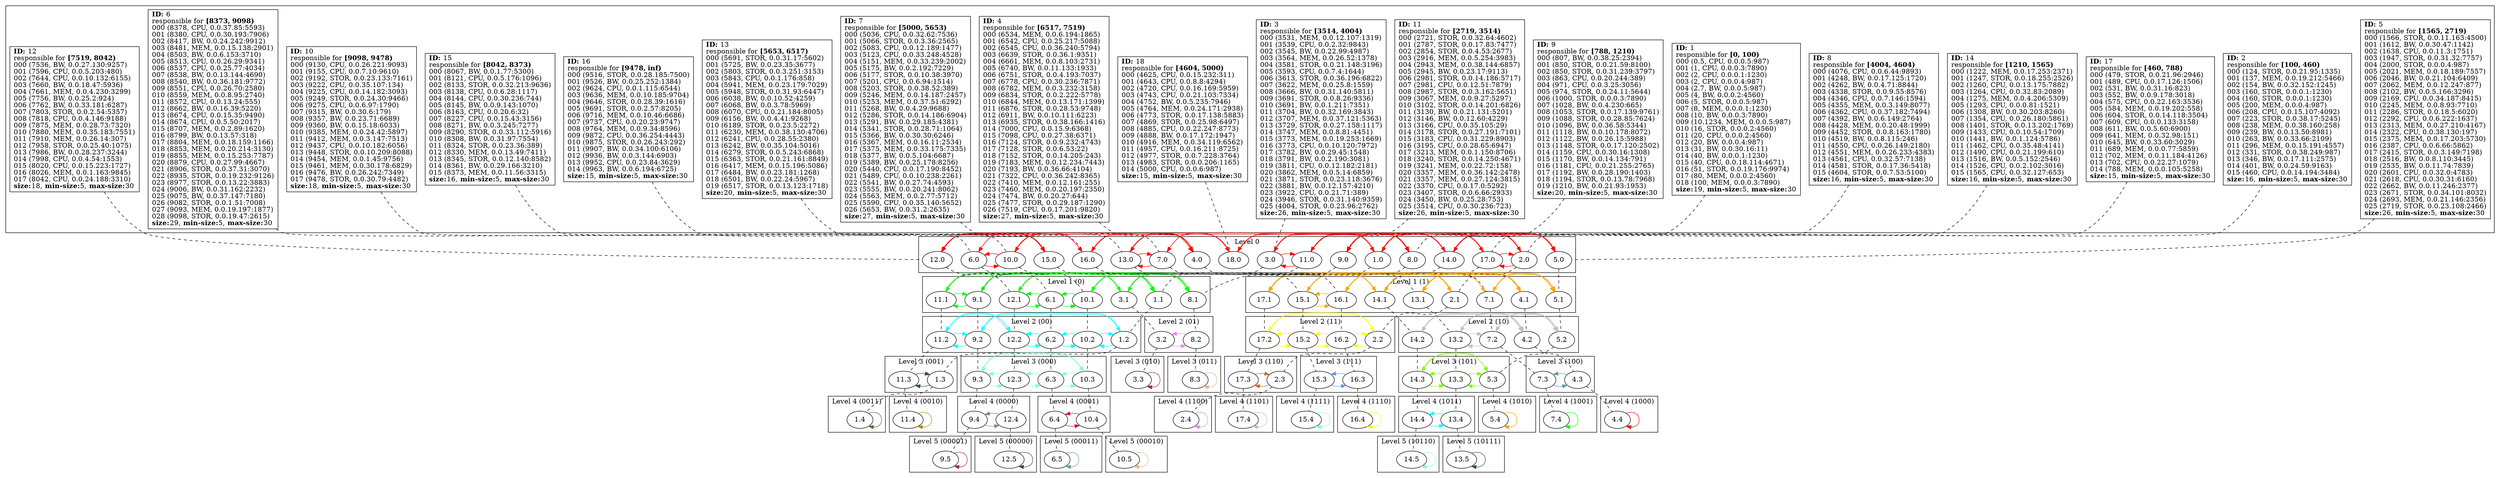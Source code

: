 strict
digraph SkipGraph {

	# vertical
	edge [dir=none style=dashed]
	subgraph {
		"1" -> "1.0" -> "1.1" -> "1.2" -> "1.3" -> "1.4"
		}
	subgraph {
		"2" -> "2.0" -> "2.1" -> "2.2" -> "2.3" -> "2.4"
		}
	subgraph {
		"17" -> "17.0" -> "17.1" -> "17.2" -> "17.3" -> "17.4"
		}
	subgraph {
		"9" -> "9.0" -> "9.1" -> "9.2" -> "9.3" -> "9.4" -> "9.5"
		}
	subgraph {
		"14" -> "14.0" -> "14.1" -> "14.2" -> "14.3" -> "14.4" -> "14.5"
		}
	subgraph {
		"5" -> "5.0" -> "5.1" -> "5.2" -> "5.3" -> "5.4"
		}
	subgraph {
		"11" -> "11.0" -> "11.1" -> "11.2" -> "11.3" -> "11.4"
		}
	subgraph {
		"3" -> "3.0" -> "3.1" -> "3.2" -> "3.3"
		}
	subgraph {
		"8" -> "8.0" -> "8.1" -> "8.2" -> "8.3"
		}
	subgraph {
		"18" -> "18.0"
		}
	subgraph {
		"7" -> "7.0" -> "7.1" -> "7.2" -> "7.3" -> "7.4"
		}
	subgraph {
		"13" -> "13.0" -> "13.1" -> "13.2" -> "13.3" -> "13.4" -> "13.5"
		}
	subgraph {
		"4" -> "4.0" -> "4.1" -> "4.2" -> "4.3" -> "4.4"
		}
	subgraph {
		"12" -> "12.0" -> "12.1" -> "12.2" -> "12.3" -> "12.4" -> "12.5"
		}
	subgraph {
		"15" -> "15.0" -> "15.1" -> "15.2" -> "15.3" -> "15.4"
		}
	subgraph {
		"6" -> "6.0" -> "6.1" -> "6.2" -> "6.3" -> "6.4" -> "6.5"
		}
	subgraph {
		"10" -> "10.0" -> "10.1" -> "10.2" -> "10.3" -> "10.4" -> "10.5"
		}
	subgraph {
		"16" -> "16.0" -> "16.1" -> "16.2" -> "16.3" -> "16.4"
		}

	# horizontal
	edge [dir=forward, style=solid]
	subgraph cluster_content {
		rank = same
		"1" [shape=box, label=
			<
				<B>ID:</B> 1<BR ALIGN="LEFT"/>
				responsible for <B>[0, 100)</B><BR ALIGN="LEFT"/>
				000 (0.5, CPU, 0.0.0.5:987)<BR ALIGN="LEFT"/>
				001 (1, CPU, 0.0.0.3:7890)<BR ALIGN="LEFT"/>
				002 (2, CPU, 0.0.0.1:1230)<BR ALIGN="LEFT"/>
				003 (2, CPU, 0.0.0.4:987)<BR ALIGN="LEFT"/>
				004 (2.7, BW, 0.0.0.5:987)<BR ALIGN="LEFT"/>
				005 (4, BW, 0.0.0.2:4560)<BR ALIGN="LEFT"/>
				006 (5, STOR, 0.0.0.5:987)<BR ALIGN="LEFT"/>
				007 (8, MEM, 0.0.0.1:1230)<BR ALIGN="LEFT"/>
				008 (10, BW, 0.0.0.3:7890)<BR ALIGN="LEFT"/>
				009 (10.1234, MEM, 0.0.0.5:987)<BR ALIGN="LEFT"/>
				010 (16, STOR, 0.0.0.2:4560)<BR ALIGN="LEFT"/>
				011 (20, CPU, 0.0.0.2:4560)<BR ALIGN="LEFT"/>
				012 (20, BW, 0.0.0.4:987)<BR ALIGN="LEFT"/>
				013 (31, BW, 0.0.30.16:11)<BR ALIGN="LEFT"/>
				014 (40, BW, 0.0.0.1:1230)<BR ALIGN="LEFT"/>
				015 (40, CPU, 0.0.18.114:4671)<BR ALIGN="LEFT"/>
				016 (51, STOR, 0.0.19.176:9974)<BR ALIGN="LEFT"/>
				017 (80, MEM, 0.0.0.2:4560)<BR ALIGN="LEFT"/>
				018 (100, MEM, 0.0.0.3:7890)<BR ALIGN="LEFT"/>
			<B>size:</B>19, <B>min-size:</B>5, <B>max-size:</B>30<BR ALIGN="LEFT"/>			>]
		"2" [shape=box, label=
			<
				<B>ID:</B> 2<BR ALIGN="LEFT"/>
				responsible for <B>[100, 460)</B><BR ALIGN="LEFT"/>
				000 (124, STOR, 0.0.21.95:1335)<BR ALIGN="LEFT"/>
				001 (137, MEM, 0.0.19.212:5466)<BR ALIGN="LEFT"/>
				002 (154, BW, 0.0.32.152:1245)<BR ALIGN="LEFT"/>
				003 (160, STOR, 0.0.0.1:1230)<BR ALIGN="LEFT"/>
				004 (160, STOR, 0.0.0.1:1230)<BR ALIGN="LEFT"/>
				005 (200, MEM, 0.0.0.4:987)<BR ALIGN="LEFT"/>
				006 (208, CPU, 0.0.15.107:4092)<BR ALIGN="LEFT"/>
				007 (223, STOR, 0.0.38.17:5245)<BR ALIGN="LEFT"/>
				008 (238, MEM, 0.0.38.160:258)<BR ALIGN="LEFT"/>
				009 (239, BW, 0.0.13.50:8981)<BR ALIGN="LEFT"/>
				010 (263, BW, 0.0.33.66:2109)<BR ALIGN="LEFT"/>
				011 (296, MEM, 0.0.15.191:4557)<BR ALIGN="LEFT"/>
				012 (331, STOR, 0.0.38.249:987)<BR ALIGN="LEFT"/>
				013 (346, BW, 0.0.17.111:2575)<BR ALIGN="LEFT"/>
				014 (401, BW, 0.0.24.59:9163)<BR ALIGN="LEFT"/>
				015 (460, CPU, 0.0.14.194:3484)<BR ALIGN="LEFT"/>
			<B>size:</B>16, <B>min-size:</B>5, <B>max-size:</B>30<BR ALIGN="LEFT"/>			>]
		"17" [shape=box, label=
			<
				<B>ID:</B> 17<BR ALIGN="LEFT"/>
				responsible for <B>[460, 788)</B><BR ALIGN="LEFT"/>
				000 (479, STOR, 0.0.21.96:2946)<BR ALIGN="LEFT"/>
				001 (489, CPU, 0.0.17.126:1506)<BR ALIGN="LEFT"/>
				002 (531, BW, 0.0.31.16:823)<BR ALIGN="LEFT"/>
				003 (552, BW, 0.0.9.178:3018)<BR ALIGN="LEFT"/>
				004 (575, CPU, 0.0.22.163:3536)<BR ALIGN="LEFT"/>
				005 (584, MEM, 0.0.19.202:558)<BR ALIGN="LEFT"/>
				006 (604, STOR, 0.0.14.118:3504)<BR ALIGN="LEFT"/>
				007 (609, CPU, 0.0.0.133:3158)<BR ALIGN="LEFT"/>
				008 (611, BW, 0.0.5.60:6900)<BR ALIGN="LEFT"/>
				009 (641, MEM, 0.0.32.98:151)<BR ALIGN="LEFT"/>
				010 (645, BW, 0.0.33.60:3029)<BR ALIGN="LEFT"/>
				011 (689, MEM, 0.0.0.77:5859)<BR ALIGN="LEFT"/>
				012 (702, MEM, 0.0.11.184:4126)<BR ALIGN="LEFT"/>
				013 (702, CPU, 0.0.22.27:1079)<BR ALIGN="LEFT"/>
				014 (788, MEM, 0.0.0.105:5258)<BR ALIGN="LEFT"/>
			<B>size:</B>15, <B>min-size:</B>5, <B>max-size:</B>30<BR ALIGN="LEFT"/>			>]
		"9" [shape=box, label=
			<
				<B>ID:</B> 9<BR ALIGN="LEFT"/>
				responsible for <B>[788, 1210)</B><BR ALIGN="LEFT"/>
				000 (807, BW, 0.0.38.25:2394)<BR ALIGN="LEFT"/>
				001 (850, STOR, 0.0.21.59:8100)<BR ALIGN="LEFT"/>
				002 (850, STOR, 0.0.31.239:3797)<BR ALIGN="LEFT"/>
				003 (863, CPU, 0.0.20.244:389)<BR ALIGN="LEFT"/>
				004 (971, CPU, 0.0.3.25:3056)<BR ALIGN="LEFT"/>
				005 (974, STOR, 0.0.24.11:5644)<BR ALIGN="LEFT"/>
				006 (1000, STOR, 0.0.0.3:7890)<BR ALIGN="LEFT"/>
				007 (1028, BW, 0.0.4.230:665)<BR ALIGN="LEFT"/>
				008 (1053, STOR, 0.0.17.139:9761)<BR ALIGN="LEFT"/>
				009 (1088, STOR, 0.0.28.85:7624)<BR ALIGN="LEFT"/>
				010 (1096, BW, 0.0.36.58:5344)<BR ALIGN="LEFT"/>
				011 (1118, BW, 0.0.10.178:8072)<BR ALIGN="LEFT"/>
				012 (1122, BW, 0.0.26.15:5988)<BR ALIGN="LEFT"/>
				013 (1148, STOR, 0.0.17.120:2502)<BR ALIGN="LEFT"/>
				014 (1159, CPU, 0.0.30.16:1308)<BR ALIGN="LEFT"/>
				015 (1170, BW, 0.0.14.134:791)<BR ALIGN="LEFT"/>
				016 (1181, CPU, 0.0.21.255:2765)<BR ALIGN="LEFT"/>
				017 (1192, BW, 0.0.28.190:1403)<BR ALIGN="LEFT"/>
				018 (1194, STOR, 0.0.13.78:7968)<BR ALIGN="LEFT"/>
				019 (1210, BW, 0.0.21.93:1953)<BR ALIGN="LEFT"/>
			<B>size:</B>20, <B>min-size:</B>5, <B>max-size:</B>30<BR ALIGN="LEFT"/>			>]
		"14" [shape=box, label=
			<
				<B>ID:</B> 14<BR ALIGN="LEFT"/>
				responsible for <B>[1210, 1565)</B><BR ALIGN="LEFT"/>
				000 (1222, MEM, 0.0.17.253:2371)<BR ALIGN="LEFT"/>
				001 (1247, STOR, 0.0.18.255:2526)<BR ALIGN="LEFT"/>
				002 (1260, CPU, 0.0.13.175:7882)<BR ALIGN="LEFT"/>
				003 (1264, CPU, 0.0.32.83:2089)<BR ALIGN="LEFT"/>
				004 (1275, MEM, 0.0.4.206:5309)<BR ALIGN="LEFT"/>
				005 (1293, CPU, 0.0.0.81:1521)<BR ALIGN="LEFT"/>
				006 (1308, BW, 0.0.30.203:8260)<BR ALIGN="LEFT"/>
				007 (1354, CPU, 0.0.26.180:5861)<BR ALIGN="LEFT"/>
				008 (1401, STOR, 0.0.13.202:1769)<BR ALIGN="LEFT"/>
				009 (1433, CPU, 0.0.10.54:1709)<BR ALIGN="LEFT"/>
				010 (1441, BW, 0.0.1.124:5786)<BR ALIGN="LEFT"/>
				011 (1462, CPU, 0.0.35.48:4141)<BR ALIGN="LEFT"/>
				012 (1490, CPU, 0.0.21.199:610)<BR ALIGN="LEFT"/>
				013 (1516, BW, 0.0.5.152:2546)<BR ALIGN="LEFT"/>
				014 (1526, CPU, 0.0.2.102:3016)<BR ALIGN="LEFT"/>
				015 (1565, CPU, 0.0.32.127:653)<BR ALIGN="LEFT"/>
			<B>size:</B>16, <B>min-size:</B>5, <B>max-size:</B>30<BR ALIGN="LEFT"/>			>]
		"5" [shape=box, label=
			<
				<B>ID:</B> 5<BR ALIGN="LEFT"/>
				responsible for <B>[1565, 2719)</B><BR ALIGN="LEFT"/>
				000 (1566, STOR, 0.0.11.163:4500)<BR ALIGN="LEFT"/>
				001 (1612, BW, 0.0.30.47:1142)<BR ALIGN="LEFT"/>
				002 (1638, CPU, 0.0.11.3:1751)<BR ALIGN="LEFT"/>
				003 (1947, STOR, 0.0.31.32:7757)<BR ALIGN="LEFT"/>
				004 (2000, STOR, 0.0.0.4:987)<BR ALIGN="LEFT"/>
				005 (2021, MEM, 0.0.18.189:7557)<BR ALIGN="LEFT"/>
				006 (2046, BW, 0.0.21.104:6409)<BR ALIGN="LEFT"/>
				007 (2062, MEM, 0.0.12.247:877)<BR ALIGN="LEFT"/>
				008 (2102, BW, 0.0.5.166:3296)<BR ALIGN="LEFT"/>
				009 (2169, CPU, 0.0.34.187:8415)<BR ALIGN="LEFT"/>
				010 (2245, MEM, 0.0.8.93:7710)<BR ALIGN="LEFT"/>
				011 (2286, STOR, 0.0.18.5:6020)<BR ALIGN="LEFT"/>
				012 (2292, CPU, 0.0.6.222:1637)<BR ALIGN="LEFT"/>
				013 (2313, MEM, 0.0.27.210:4167)<BR ALIGN="LEFT"/>
				014 (2322, CPU, 0.0.38.130:197)<BR ALIGN="LEFT"/>
				015 (2375, MEM, 0.0.17.203:5730)<BR ALIGN="LEFT"/>
				016 (2387, CPU, 0.0.6.66:5862)<BR ALIGN="LEFT"/>
				017 (2415, STOR, 0.0.3.149:7198)<BR ALIGN="LEFT"/>
				018 (2516, BW, 0.0.8.110:3445)<BR ALIGN="LEFT"/>
				019 (2535, BW, 0.0.11.74:7839)<BR ALIGN="LEFT"/>
				020 (2601, CPU, 0.0.32.0:4783)<BR ALIGN="LEFT"/>
				021 (2618, CPU, 0.0.30.31:6160)<BR ALIGN="LEFT"/>
				022 (2662, BW, 0.0.11.246:2377)<BR ALIGN="LEFT"/>
				023 (2671, STOR, 0.0.34.101:8032)<BR ALIGN="LEFT"/>
				024 (2693, MEM, 0.0.21.146:2356)<BR ALIGN="LEFT"/>
				025 (2719, STOR, 0.0.23.108:2466)<BR ALIGN="LEFT"/>
			<B>size:</B>26, <B>min-size:</B>5, <B>max-size:</B>30<BR ALIGN="LEFT"/>			>]
		"11" [shape=box, label=
			<
				<B>ID:</B> 11<BR ALIGN="LEFT"/>
				responsible for <B>[2719, 3514)</B><BR ALIGN="LEFT"/>
				000 (2721, STOR, 0.0.32.64:4602)<BR ALIGN="LEFT"/>
				001 (2787, STOR, 0.0.17.83:7477)<BR ALIGN="LEFT"/>
				002 (2854, STOR, 0.0.4.53:2677)<BR ALIGN="LEFT"/>
				003 (2916, MEM, 0.0.5.254:3983)<BR ALIGN="LEFT"/>
				004 (2943, MEM, 0.0.38.144:6857)<BR ALIGN="LEFT"/>
				005 (2945, BW, 0.0.23.17:9113)<BR ALIGN="LEFT"/>
				006 (2981, STOR, 0.0.14.186:5717)<BR ALIGN="LEFT"/>
				007 (2981, CPU, 0.0.12.51:7879)<BR ALIGN="LEFT"/>
				008 (2987, STOR, 0.0.3.162:5651)<BR ALIGN="LEFT"/>
				009 (3067, MEM, 0.0.9.27:5297)<BR ALIGN="LEFT"/>
				010 (3102, STOR, 0.0.14.201:6826)<BR ALIGN="LEFT"/>
				011 (3130, BW, 0.0.21.131:5201)<BR ALIGN="LEFT"/>
				012 (3146, BW, 0.0.12.60:4229)<BR ALIGN="LEFT"/>
				013 (3166, CPU, 0.0.35.105:29)<BR ALIGN="LEFT"/>
				014 (3178, STOR, 0.0.27.191:7101)<BR ALIGN="LEFT"/>
				015 (3183, CPU, 0.0.31.229:8903)<BR ALIGN="LEFT"/>
				016 (3195, CPU, 0.0.28.65:6947)<BR ALIGN="LEFT"/>
				017 (3213, MEM, 0.0.1.150:8706)<BR ALIGN="LEFT"/>
				018 (3240, STOR, 0.0.14.250:4671)<BR ALIGN="LEFT"/>
				019 (3241, MEM, 0.0.22.72:158)<BR ALIGN="LEFT"/>
				020 (3357, MEM, 0.0.36.142:2478)<BR ALIGN="LEFT"/>
				021 (3357, MEM, 0.0.27.124:3815)<BR ALIGN="LEFT"/>
				022 (3370, CPU, 0.0.17.0:5292)<BR ALIGN="LEFT"/>
				023 (3407, STOR, 0.0.6.66:2933)<BR ALIGN="LEFT"/>
				024 (3450, BW, 0.0.25.28:753)<BR ALIGN="LEFT"/>
				025 (3514, CPU, 0.0.30.236:723)<BR ALIGN="LEFT"/>
			<B>size:</B>26, <B>min-size:</B>5, <B>max-size:</B>30<BR ALIGN="LEFT"/>			>]
		"3" [shape=box, label=
			<
				<B>ID:</B> 3<BR ALIGN="LEFT"/>
				responsible for <B>[3514, 4004)</B><BR ALIGN="LEFT"/>
				000 (3531, MEM, 0.0.12.107:1319)<BR ALIGN="LEFT"/>
				001 (3539, CPU, 0.0.2.32:9843)<BR ALIGN="LEFT"/>
				002 (3545, BW, 0.0.22.99:4987)<BR ALIGN="LEFT"/>
				003 (3564, MEM, 0.0.26.52:1378)<BR ALIGN="LEFT"/>
				004 (3581, STOR, 0.0.21.148:3196)<BR ALIGN="LEFT"/>
				005 (3593, CPU, 0.0.7.4:1644)<BR ALIGN="LEFT"/>
				006 (3613, STOR, 0.0.36.196:6822)<BR ALIGN="LEFT"/>
				007 (3622, MEM, 0.0.25.8:1559)<BR ALIGN="LEFT"/>
				008 (3666, BW, 0.0.31.140:5811)<BR ALIGN="LEFT"/>
				009 (3691, STOR, 0.0.8.26:9336)<BR ALIGN="LEFT"/>
				010 (3691, BW, 0.0.1.211:7351)<BR ALIGN="LEFT"/>
				011 (3704, BW, 0.0.32.169:3843)<BR ALIGN="LEFT"/>
				012 (3707, MEM, 0.0.37.121:5363)<BR ALIGN="LEFT"/>
				013 (3729, STOR, 0.0.27.158:1117)<BR ALIGN="LEFT"/>
				014 (3747, MEM, 0.0.8.81:4451)<BR ALIGN="LEFT"/>
				015 (3773, MEM, 0.0.19.253:1669)<BR ALIGN="LEFT"/>
				016 (3773, CPU, 0.0.10.120:7972)<BR ALIGN="LEFT"/>
				017 (3782, BW, 0.0.29.45:1548)<BR ALIGN="LEFT"/>
				018 (3791, BW, 0.0.2.190:3081)<BR ALIGN="LEFT"/>
				019 (3811, CPU, 0.0.12.182:2181)<BR ALIGN="LEFT"/>
				020 (3862, MEM, 0.0.5.14:6859)<BR ALIGN="LEFT"/>
				021 (3871, STOR, 0.0.23.118:3676)<BR ALIGN="LEFT"/>
				022 (3881, BW, 0.0.12.157:4210)<BR ALIGN="LEFT"/>
				023 (3922, CPU, 0.0.21.71:389)<BR ALIGN="LEFT"/>
				024 (3946, STOR, 0.0.31.140:9359)<BR ALIGN="LEFT"/>
				025 (4004, STOR, 0.0.23.96:2762)<BR ALIGN="LEFT"/>
			<B>size:</B>26, <B>min-size:</B>5, <B>max-size:</B>30<BR ALIGN="LEFT"/>			>]
		"8" [shape=box, label=
			<
				<B>ID:</B> 8<BR ALIGN="LEFT"/>
				responsible for <B>[4004, 4604)</B><BR ALIGN="LEFT"/>
				000 (4076, CPU, 0.0.6.44:9893)<BR ALIGN="LEFT"/>
				001 (4248, BW, 0.0.17.125:1720)<BR ALIGN="LEFT"/>
				002 (4262, BW, 0.0.4.71:8844)<BR ALIGN="LEFT"/>
				003 (4338, STOR, 0.0.9.55:8576)<BR ALIGN="LEFT"/>
				004 (4346, CPU, 0.0.7.146:1594)<BR ALIGN="LEFT"/>
				005 (4355, MEM, 0.0.3.149:8077)<BR ALIGN="LEFT"/>
				006 (4362, CPU, 0.0.37.182:7494)<BR ALIGN="LEFT"/>
				007 (4392, BW, 0.0.6.149:2764)<BR ALIGN="LEFT"/>
				008 (4428, MEM, 0.0.20.48:1999)<BR ALIGN="LEFT"/>
				009 (4452, STOR, 0.0.8.163:1780)<BR ALIGN="LEFT"/>
				010 (4519, BW, 0.0.8.115:246)<BR ALIGN="LEFT"/>
				011 (4550, CPU, 0.0.26.149:2180)<BR ALIGN="LEFT"/>
				012 (4551, MEM, 0.0.26.233:4383)<BR ALIGN="LEFT"/>
				013 (4561, CPU, 0.0.32.57:7138)<BR ALIGN="LEFT"/>
				014 (4581, STOR, 0.0.17.36:5418)<BR ALIGN="LEFT"/>
				015 (4604, STOR, 0.0.7.53:5100)<BR ALIGN="LEFT"/>
			<B>size:</B>16, <B>min-size:</B>5, <B>max-size:</B>30<BR ALIGN="LEFT"/>			>]
		"18" [shape=box, label=
			<
				<B>ID:</B> 18<BR ALIGN="LEFT"/>
				responsible for <B>[4604, 5000)</B><BR ALIGN="LEFT"/>
				000 (4625, CPU, 0.0.15.232:311)<BR ALIGN="LEFT"/>
				001 (4643, CPU, 0.0.8.8:4294)<BR ALIGN="LEFT"/>
				002 (4720, CPU, 0.0.16.169:5959)<BR ALIGN="LEFT"/>
				003 (4743, CPU, 0.0.21.103:7334)<BR ALIGN="LEFT"/>
				004 (4752, BW, 0.0.5.235:7946)<BR ALIGN="LEFT"/>
				005 (4764, MEM, 0.0.24.171:2938)<BR ALIGN="LEFT"/>
				006 (4773, STOR, 0.0.17.138:5883)<BR ALIGN="LEFT"/>
				007 (4869, STOR, 0.0.25.98:6497)<BR ALIGN="LEFT"/>
				008 (4885, CPU, 0.0.22.247:8773)<BR ALIGN="LEFT"/>
				009 (4888, BW, 0.0.17.172:1947)<BR ALIGN="LEFT"/>
				010 (4916, MEM, 0.0.34.119:6562)<BR ALIGN="LEFT"/>
				011 (4957, CPU, 0.0.16.211:8725)<BR ALIGN="LEFT"/>
				012 (4977, STOR, 0.0.7.228:3764)<BR ALIGN="LEFT"/>
				013 (4983, STOR, 0.0.0.206:1165)<BR ALIGN="LEFT"/>
				014 (5000, CPU, 0.0.0.6:987)<BR ALIGN="LEFT"/>
			<B>size:</B>15, <B>min-size:</B>5, <B>max-size:</B>30<BR ALIGN="LEFT"/>			>]
		"7" [shape=box, label=
			<
				<B>ID:</B> 7<BR ALIGN="LEFT"/>
				responsible for <B>[5000, 5653)</B><BR ALIGN="LEFT"/>
				000 (5036, CPU, 0.0.32.62:7536)<BR ALIGN="LEFT"/>
				001 (5066, STOR, 0.0.3.36:2565)<BR ALIGN="LEFT"/>
				002 (5083, CPU, 0.0.12.189:1477)<BR ALIGN="LEFT"/>
				003 (5123, CPU, 0.0.33.248:4528)<BR ALIGN="LEFT"/>
				004 (5151, MEM, 0.0.33.239:2002)<BR ALIGN="LEFT"/>
				005 (5175, BW, 0.0.2.192:7229)<BR ALIGN="LEFT"/>
				006 (5177, STOR, 0.0.10.38:3970)<BR ALIGN="LEFT"/>
				007 (5201, CPU, 0.0.6.94:1514)<BR ALIGN="LEFT"/>
				008 (5203, STOR, 0.0.38.52:389)<BR ALIGN="LEFT"/>
				009 (5246, MEM, 0.0.14.187:2457)<BR ALIGN="LEFT"/>
				010 (5253, MEM, 0.0.37.51:6292)<BR ALIGN="LEFT"/>
				011 (5268, BW, 0.0.4.29:9688)<BR ALIGN="LEFT"/>
				012 (5286, STOR, 0.0.14.186:6904)<BR ALIGN="LEFT"/>
				013 (5291, BW, 0.0.29.185:4381)<BR ALIGN="LEFT"/>
				014 (5341, STOR, 0.0.28.71:1064)<BR ALIGN="LEFT"/>
				015 (5366, BW, 0.0.30.30:6246)<BR ALIGN="LEFT"/>
				016 (5367, MEM, 0.0.16.11:2534)<BR ALIGN="LEFT"/>
				017 (5375, MEM, 0.0.33.175:7335)<BR ALIGN="LEFT"/>
				018 (5377, BW, 0.0.5.104:6687)<BR ALIGN="LEFT"/>
				019 (5389, BW, 0.0.25.178:8256)<BR ALIGN="LEFT"/>
				020 (5440, CPU, 0.0.17.190:8452)<BR ALIGN="LEFT"/>
				021 (5489, CPU, 0.0.10.238:2261)<BR ALIGN="LEFT"/>
				022 (5541, BW, 0.0.27.74:4593)<BR ALIGN="LEFT"/>
				023 (5555, BW, 0.0.20.241:8062)<BR ALIGN="LEFT"/>
				024 (5563, MEM, 0.0.2.77:5712)<BR ALIGN="LEFT"/>
				025 (5590, CPU, 0.0.35.140:5652)<BR ALIGN="LEFT"/>
				026 (5653, BW, 0.0.31.2:2635)<BR ALIGN="LEFT"/>
			<B>size:</B>27, <B>min-size:</B>5, <B>max-size:</B>30<BR ALIGN="LEFT"/>			>]
		"13" [shape=box, label=
			<
				<B>ID:</B> 13<BR ALIGN="LEFT"/>
				responsible for <B>[5653, 6517)</B><BR ALIGN="LEFT"/>
				000 (5691, STOR, 0.0.31.17:5602)<BR ALIGN="LEFT"/>
				001 (5725, BW, 0.0.23.35:3677)<BR ALIGN="LEFT"/>
				002 (5803, STOR, 0.0.3.251:3153)<BR ALIGN="LEFT"/>
				003 (5843, CPU, 0.0.1.176:858)<BR ALIGN="LEFT"/>
				004 (5941, MEM, 0.0.23.179:7029)<BR ALIGN="LEFT"/>
				005 (5948, STOR, 0.0.31.93:6447)<BR ALIGN="LEFT"/>
				006 (6038, BW, 0.0.10.52:4259)<BR ALIGN="LEFT"/>
				007 (6068, BW, 0.0.3.78:5969)<BR ALIGN="LEFT"/>
				008 (6070, CPU, 0.0.21.184:8005)<BR ALIGN="LEFT"/>
				009 (6156, BW, 0.0.4.41:9268)<BR ALIGN="LEFT"/>
				010 (6189, STOR, 0.0.23.5:2272)<BR ALIGN="LEFT"/>
				011 (6230, MEM, 0.0.38.130:4706)<BR ALIGN="LEFT"/>
				012 (6241, CPU, 0.0.28.55:2380)<BR ALIGN="LEFT"/>
				013 (6242, BW, 0.0.35.104:5016)<BR ALIGN="LEFT"/>
				014 (6279, STOR, 0.0.5.243:6868)<BR ALIGN="LEFT"/>
				015 (6363, STOR, 0.0.21.161:8849)<BR ALIGN="LEFT"/>
				016 (6417, MEM, 0.0.15.196:5086)<BR ALIGN="LEFT"/>
				017 (6484, BW, 0.0.23.181:1268)<BR ALIGN="LEFT"/>
				018 (6501, BW, 0.0.22.24:5967)<BR ALIGN="LEFT"/>
				019 (6517, STOR, 0.0.13.123:1718)<BR ALIGN="LEFT"/>
			<B>size:</B>20, <B>min-size:</B>5, <B>max-size:</B>30<BR ALIGN="LEFT"/>			>]
		"4" [shape=box, label=
			<
				<B>ID:</B> 4<BR ALIGN="LEFT"/>
				responsible for <B>[6517, 7519)</B><BR ALIGN="LEFT"/>
				000 (6534, MEM, 0.0.6.194:1865)<BR ALIGN="LEFT"/>
				001 (6542, CPU, 0.0.25.217:5088)<BR ALIGN="LEFT"/>
				002 (6545, CPU, 0.0.36.240:5794)<BR ALIGN="LEFT"/>
				003 (6639, STOR, 0.0.36.1:9351)<BR ALIGN="LEFT"/>
				004 (6661, MEM, 0.0.8.103:2731)<BR ALIGN="LEFT"/>
				005 (6740, BW, 0.0.11.133:1933)<BR ALIGN="LEFT"/>
				006 (6751, STOR, 0.0.4.193:7037)<BR ALIGN="LEFT"/>
				007 (6778, CPU, 0.0.30.236:7871)<BR ALIGN="LEFT"/>
				008 (6782, MEM, 0.0.3.232:3158)<BR ALIGN="LEFT"/>
				009 (6834, STOR, 0.0.2.222:5778)<BR ALIGN="LEFT"/>
				010 (6844, MEM, 0.0.13.171:1399)<BR ALIGN="LEFT"/>
				011 (6876, STOR, 0.0.28.53:9748)<BR ALIGN="LEFT"/>
				012 (6911, BW, 0.0.10.111:6223)<BR ALIGN="LEFT"/>
				013 (6935, STOR, 0.0.38.166:1416)<BR ALIGN="LEFT"/>
				014 (7000, CPU, 0.0.15.9:6368)<BR ALIGN="LEFT"/>
				015 (7098, CPU, 0.0.27.38:6371)<BR ALIGN="LEFT"/>
				016 (7124, STOR, 0.0.9.232:4743)<BR ALIGN="LEFT"/>
				017 (7128, STOR, 0.0.6.53:22)<BR ALIGN="LEFT"/>
				018 (7152, STOR, 0.0.14.205:243)<BR ALIGN="LEFT"/>
				019 (7183, MEM, 0.0.12.234:7443)<BR ALIGN="LEFT"/>
				020 (7193, BW, 0.0.36.66:4104)<BR ALIGN="LEFT"/>
				021 (7322, CPU, 0.0.36.242:8365)<BR ALIGN="LEFT"/>
				022 (7410, MEM, 0.0.12.161:255)<BR ALIGN="LEFT"/>
				023 (7460, MEM, 0.0.20.197:2350)<BR ALIGN="LEFT"/>
				024 (7474, BW, 0.0.20.27:644)<BR ALIGN="LEFT"/>
				025 (7477, STOR, 0.0.29.187:1290)<BR ALIGN="LEFT"/>
				026 (7519, CPU, 0.0.17.201:9820)<BR ALIGN="LEFT"/>
			<B>size:</B>27, <B>min-size:</B>5, <B>max-size:</B>30<BR ALIGN="LEFT"/>			>]
		"12" [shape=box, label=
			<
				<B>ID:</B> 12<BR ALIGN="LEFT"/>
				responsible for <B>[7519, 8042)</B><BR ALIGN="LEFT"/>
				000 (7536, BW, 0.0.27.130:9257)<BR ALIGN="LEFT"/>
				001 (7596, CPU, 0.0.5.203:480)<BR ALIGN="LEFT"/>
				002 (7644, CPU, 0.0.10.132:6155)<BR ALIGN="LEFT"/>
				003 (7660, BW, 0.0.18.47:5936)<BR ALIGN="LEFT"/>
				004 (7661, MEM, 0.0.4.230:3299)<BR ALIGN="LEFT"/>
				005 (7756, BW, 0.0.25.2:924)<BR ALIGN="LEFT"/>
				006 (7762, BW, 0.0.33.181:6287)<BR ALIGN="LEFT"/>
				007 (7803, STOR, 0.0.2.54:5357)<BR ALIGN="LEFT"/>
				008 (7818, CPU, 0.0.4.146:9188)<BR ALIGN="LEFT"/>
				009 (7875, MEM, 0.0.28.73:7320)<BR ALIGN="LEFT"/>
				010 (7880, MEM, 0.0.35.183:7551)<BR ALIGN="LEFT"/>
				011 (7910, MEM, 0.0.26.14:307)<BR ALIGN="LEFT"/>
				012 (7958, STOR, 0.0.25.40:1075)<BR ALIGN="LEFT"/>
				013 (7986, BW, 0.0.28.237:3244)<BR ALIGN="LEFT"/>
				014 (7998, CPU, 0.0.4.54:1553)<BR ALIGN="LEFT"/>
				015 (8020, CPU, 0.0.15.223:1727)<BR ALIGN="LEFT"/>
				016 (8026, MEM, 0.0.1.163:9845)<BR ALIGN="LEFT"/>
				017 (8042, CPU, 0.0.24.188:3310)<BR ALIGN="LEFT"/>
			<B>size:</B>18, <B>min-size:</B>5, <B>max-size:</B>30<BR ALIGN="LEFT"/>			>]
		"15" [shape=box, label=
			<
				<B>ID:</B> 15<BR ALIGN="LEFT"/>
				responsible for <B>[8042, 8373)</B><BR ALIGN="LEFT"/>
				000 (8067, BW, 0.0.1.77:5300)<BR ALIGN="LEFT"/>
				001 (8121, CPU, 0.0.5.176:1096)<BR ALIGN="LEFT"/>
				002 (8133, STOR, 0.0.32.213:9636)<BR ALIGN="LEFT"/>
				003 (8138, CPU, 0.0.6.28:1117)<BR ALIGN="LEFT"/>
				004 (8144, CPU, 0.0.30.236:744)<BR ALIGN="LEFT"/>
				005 (8145, BW, 0.0.9.143:1070)<BR ALIGN="LEFT"/>
				006 (8163, CPU, 0.0.20.6:32)<BR ALIGN="LEFT"/>
				007 (8227, CPU, 0.0.15.43:3156)<BR ALIGN="LEFT"/>
				008 (8271, BW, 0.0.3.245:7277)<BR ALIGN="LEFT"/>
				009 (8290, STOR, 0.0.33.112:5916)<BR ALIGN="LEFT"/>
				010 (8308, BW, 0.0.31.97:7554)<BR ALIGN="LEFT"/>
				011 (8324, STOR, 0.0.23.36:389)<BR ALIGN="LEFT"/>
				012 (8330, MEM, 0.0.13.49:7411)<BR ALIGN="LEFT"/>
				013 (8345, STOR, 0.0.12.140:8582)<BR ALIGN="LEFT"/>
				014 (8361, BW, 0.0.29.166:3210)<BR ALIGN="LEFT"/>
				015 (8373, MEM, 0.0.11.56:3315)<BR ALIGN="LEFT"/>
			<B>size:</B>16, <B>min-size:</B>5, <B>max-size:</B>30<BR ALIGN="LEFT"/>			>]
		"6" [shape=box, label=
			<
				<B>ID:</B> 6<BR ALIGN="LEFT"/>
				responsible for <B>[8373, 9098)</B><BR ALIGN="LEFT"/>
				000 (8378, CPU, 0.0.37.85:5593)<BR ALIGN="LEFT"/>
				001 (8380, CPU, 0.0.30.193:7906)<BR ALIGN="LEFT"/>
				002 (8417, BW, 0.0.24.242:9912)<BR ALIGN="LEFT"/>
				003 (8481, MEM, 0.0.15.138:2901)<BR ALIGN="LEFT"/>
				004 (8503, BW, 0.0.6.153:3710)<BR ALIGN="LEFT"/>
				005 (8513, CPU, 0.0.26.29:9341)<BR ALIGN="LEFT"/>
				006 (8537, CPU, 0.0.25.77:4034)<BR ALIGN="LEFT"/>
				007 (8538, BW, 0.0.13.144:4690)<BR ALIGN="LEFT"/>
				008 (8540, BW, 0.0.36.181:9772)<BR ALIGN="LEFT"/>
				009 (8551, CPU, 0.0.26.70:2580)<BR ALIGN="LEFT"/>
				010 (8559, MEM, 0.0.8.95:2740)<BR ALIGN="LEFT"/>
				011 (8572, CPU, 0.0.13.24:555)<BR ALIGN="LEFT"/>
				012 (8662, BW, 0.0.16.39:5220)<BR ALIGN="LEFT"/>
				013 (8674, CPU, 0.0.15.35:9490)<BR ALIGN="LEFT"/>
				014 (8674, CPU, 0.0.5.50:2017)<BR ALIGN="LEFT"/>
				015 (8707, MEM, 0.0.2.89:1620)<BR ALIGN="LEFT"/>
				016 (8799, BW, 0.0.13.57:318)<BR ALIGN="LEFT"/>
				017 (8804, MEM, 0.0.18.159:1166)<BR ALIGN="LEFT"/>
				018 (8853, MEM, 0.0.20.214:3130)<BR ALIGN="LEFT"/>
				019 (8855, MEM, 0.0.15.253:7787)<BR ALIGN="LEFT"/>
				020 (8879, CPU, 0.0.27.99:4667)<BR ALIGN="LEFT"/>
				021 (8906, STOR, 0.0.37.31:3070)<BR ALIGN="LEFT"/>
				022 (8935, STOR, 0.0.19.232:9126)<BR ALIGN="LEFT"/>
				023 (8977, STOR, 0.0.13.22:3883)<BR ALIGN="LEFT"/>
				024 (9006, BW, 0.0.31.162:2232)<BR ALIGN="LEFT"/>
				025 (9075, BW, 0.0.37.147:7180)<BR ALIGN="LEFT"/>
				026 (9082, STOR, 0.0.1.51:7008)<BR ALIGN="LEFT"/>
				027 (9093, MEM, 0.0.19.197:1877)<BR ALIGN="LEFT"/>
				028 (9098, STOR, 0.0.19.47:2615)<BR ALIGN="LEFT"/>
			<B>size:</B>29, <B>min-size:</B>5, <B>max-size:</B>30<BR ALIGN="LEFT"/>			>]
		"10" [shape=box, label=
			<
				<B>ID:</B> 10<BR ALIGN="LEFT"/>
				responsible for <B>[9098, 9478)</B><BR ALIGN="LEFT"/>
				000 (9130, CPU, 0.0.26.221:9093)<BR ALIGN="LEFT"/>
				001 (9155, CPU, 0.0.7.10:9610)<BR ALIGN="LEFT"/>
				002 (9192, STOR, 0.0.23.133:7161)<BR ALIGN="LEFT"/>
				003 (9222, CPU, 0.0.35.107:134)<BR ALIGN="LEFT"/>
				004 (9225, CPU, 0.0.14.182:3093)<BR ALIGN="LEFT"/>
				005 (9249, STOR, 0.0.24.30:9466)<BR ALIGN="LEFT"/>
				006 (9275, CPU, 0.0.6.97:1790)<BR ALIGN="LEFT"/>
				007 (9315, BW, 0.0.30.6:179)<BR ALIGN="LEFT"/>
				008 (9357, BW, 0.0.23.71:6689)<BR ALIGN="LEFT"/>
				009 (9360, BW, 0.0.15.18:6033)<BR ALIGN="LEFT"/>
				010 (9385, MEM, 0.0.24.42:5897)<BR ALIGN="LEFT"/>
				011 (9412, MEM, 0.0.3.147:7513)<BR ALIGN="LEFT"/>
				012 (9437, CPU, 0.0.10.182:6056)<BR ALIGN="LEFT"/>
				013 (9448, STOR, 0.0.10.209:8088)<BR ALIGN="LEFT"/>
				014 (9454, MEM, 0.0.1.45:9756)<BR ALIGN="LEFT"/>
				015 (9461, MEM, 0.0.30.178:6829)<BR ALIGN="LEFT"/>
				016 (9476, BW, 0.0.26.242:7349)<BR ALIGN="LEFT"/>
				017 (9478, STOR, 0.0.30.79:4482)<BR ALIGN="LEFT"/>
			<B>size:</B>18, <B>min-size:</B>5, <B>max-size:</B>30<BR ALIGN="LEFT"/>			>]
		"16" [shape=box, label=
			<
				<B>ID:</B> 16<BR ALIGN="LEFT"/>
				responsible for <B>[9478, inf)</B><BR ALIGN="LEFT"/>
				000 (9516, STOR, 0.0.28.185:7500)<BR ALIGN="LEFT"/>
				001 (9526, BW, 0.0.25.252:1384)<BR ALIGN="LEFT"/>
				002 (9624, CPU, 0.0.1.115:6544)<BR ALIGN="LEFT"/>
				003 (9636, MEM, 0.0.10.185:9704)<BR ALIGN="LEFT"/>
				004 (9646, STOR, 0.0.28.39:1616)<BR ALIGN="LEFT"/>
				005 (9691, STOR, 0.0.2.57:8205)<BR ALIGN="LEFT"/>
				006 (9716, MEM, 0.0.10.46:6686)<BR ALIGN="LEFT"/>
				007 (9737, CPU, 0.0.20.23:9747)<BR ALIGN="LEFT"/>
				008 (9764, MEM, 0.0.9.34:8596)<BR ALIGN="LEFT"/>
				009 (9872, CPU, 0.0.36.254:4443)<BR ALIGN="LEFT"/>
				010 (9875, STOR, 0.0.26.243:292)<BR ALIGN="LEFT"/>
				011 (9907, BW, 0.0.34.100:6106)<BR ALIGN="LEFT"/>
				012 (9936, BW, 0.0.3.144:6903)<BR ALIGN="LEFT"/>
				013 (9952, CPU, 0.0.23.84:3629)<BR ALIGN="LEFT"/>
				014 (9963, BW, 0.0.6.194:6725)<BR ALIGN="LEFT"/>
			<B>size:</B>15, <B>min-size:</B>5, <B>max-size:</B>30<BR ALIGN="LEFT"/>			>]
	}

	edge [color=red]
	subgraph cluster_1 {
		rank = same
		label = "Level 0"
		subgraph {
			"1.0" -> "2.0"
			"1.0" -> "16.0"
		}
		subgraph {
			"2.0" -> "17.0"
			"2.0" -> "1.0"
		}
		subgraph {
			"17.0" -> "9.0"
			"17.0" -> "2.0"
		}
		subgraph {
			"9.0" -> "14.0"
			"9.0" -> "17.0"
		}
		subgraph {
			"14.0" -> "5.0"
			"14.0" -> "9.0"
		}
		subgraph {
			"5.0" -> "11.0"
			"5.0" -> "14.0"
		}
		subgraph {
			"11.0" -> "3.0"
			"11.0" -> "5.0"
		}
		subgraph {
			"3.0" -> "8.0"
			"3.0" -> "11.0"
		}
		subgraph {
			"8.0" -> "18.0"
			"8.0" -> "3.0"
		}
		subgraph {
			"18.0" -> "7.0"
			"18.0" -> "8.0"
		}
		subgraph {
			"7.0" -> "13.0"
			"7.0" -> "18.0"
		}
		subgraph {
			"13.0" -> "4.0"
			"13.0" -> "7.0"
		}
		subgraph {
			"4.0" -> "12.0"
			"4.0" -> "13.0"
		}
		subgraph {
			"12.0" -> "15.0"
			"12.0" -> "4.0"
		}
		subgraph {
			"15.0" -> "6.0"
			"15.0" -> "12.0"
		}
		subgraph {
			"6.0" -> "10.0"
			"6.0" -> "15.0"
		}
		subgraph {
			"10.0" -> "16.0"
			"10.0" -> "6.0"
		}
		subgraph {
			"16.0" -> "1.0"
			"16.0" -> "10.0"
		}
	}

	edge [color=green]
	subgraph cluster_10 {
		rank = same
		label = "Level 1 (0)"
		subgraph {
			"1.1" -> "9.1"
			"1.1" -> "10.1"
		}
		subgraph {
			"9.1" -> "11.1"
			"9.1" -> "1.1"
		}
		subgraph {
			"11.1" -> "3.1"
			"11.1" -> "9.1"
		}
		subgraph {
			"3.1" -> "8.1"
			"3.1" -> "11.1"
		}
		subgraph {
			"8.1" -> "12.1"
			"8.1" -> "3.1"
		}
		subgraph {
			"12.1" -> "6.1"
			"12.1" -> "8.1"
		}
		subgraph {
			"6.1" -> "10.1"
			"6.1" -> "12.1"
		}
		subgraph {
			"10.1" -> "1.1"
			"10.1" -> "6.1"
		}
	}

	edge [color=cyan]
	subgraph cluster_100 {
		rank = same
		label = "Level 2 (00)"
		subgraph {
			"1.2" -> "9.2"
			"1.2" -> "10.2"
		}
		subgraph {
			"9.2" -> "11.2"
			"9.2" -> "1.2"
		}
		subgraph {
			"11.2" -> "12.2"
			"11.2" -> "9.2"
		}
		subgraph {
			"12.2" -> "6.2"
			"12.2" -> "11.2"
		}
		subgraph {
			"6.2" -> "10.2"
			"6.2" -> "12.2"
		}
		subgraph {
			"10.2" -> "1.2"
			"10.2" -> "6.2"
		}
	}

	edge [color=aquamarine]
	subgraph cluster_1000 {
		rank = same
		label = "Level 3 (000)"
		subgraph {
			"9.3" -> "12.3"
			"9.3" -> "10.3"
		}
		subgraph {
			"12.3" -> "6.3"
			"12.3" -> "9.3"
		}
		subgraph {
			"6.3" -> "10.3"
			"6.3" -> "12.3"
		}
		subgraph {
			"10.3" -> "9.3"
			"10.3" -> "6.3"
		}
	}

	edge [color=cornsilk4]
	subgraph cluster_10000 {
		rank = same
		label = "Level 4 (0000)"
		subgraph {
			"9.4" -> "12.4"
			"9.4" -> "12.4"
		}
		subgraph {
			"12.4" -> "9.4"
			"12.4" -> "9.4"
		}
	}

	edge [color=darkslategray]
	subgraph cluster_100000 {
		rank = same
		label = "Level 5 (00000)"
		subgraph {
			"12.5" -> "12.5"
			"12.5" -> "12.5"
		}
	}

	edge [color=brown]
	subgraph cluster_100001 {
		rank = same
		label = "Level 5 (00001)"
		subgraph {
			"9.5" -> "9.5"
			"9.5" -> "9.5"
		}
	}

	edge [color=crimson]
	subgraph cluster_10001 {
		rank = same
		label = "Level 4 (0001)"
		subgraph {
			"6.4" -> "10.4"
			"6.4" -> "10.4"
		}
		subgraph {
			"10.4" -> "6.4"
			"10.4" -> "6.4"
		}
	}

	edge [color=burlywood]
	subgraph cluster_100010 {
		rank = same
		label = "Level 5 (00010)"
		subgraph {
			"10.5" -> "10.5"
			"10.5" -> "10.5"
		}
	}

	edge [color=cadetblue]
	subgraph cluster_100011 {
		rank = same
		label = "Level 5 (00011)"
		subgraph {
			"6.5" -> "6.5"
			"6.5" -> "6.5"
		}
	}

	edge [color=darkslategray]
	subgraph cluster_1001 {
		rank = same
		label = "Level 3 (001)"
		subgraph {
			"1.3" -> "11.3"
			"1.3" -> "11.3"
		}
		subgraph {
			"11.3" -> "1.3"
			"11.3" -> "1.3"
		}
	}

	edge [color=darkgoldenrod]
	subgraph cluster_10010 {
		rank = same
		label = "Level 4 (0010)"
		subgraph {
			"11.4" -> "11.4"
			"11.4" -> "11.4"
		}
	}

	edge [color=darkolivegreen]
	subgraph cluster_10011 {
		rank = same
		label = "Level 4 (0011)"
		subgraph {
			"1.4" -> "1.4"
			"1.4" -> "1.4"
		}
	}

	edge [color=violet]
	subgraph cluster_101 {
		rank = same
		label = "Level 2 (01)"
		subgraph {
			"3.2" -> "8.2"
			"3.2" -> "8.2"
		}
		subgraph {
			"8.2" -> "3.2"
			"8.2" -> "3.2"
		}
	}

	edge [color=brown]
	subgraph cluster_1010 {
		rank = same
		label = "Level 3 (010)"
		subgraph {
			"3.3" -> "3.3"
			"3.3" -> "3.3"
		}
	}

	edge [color=burlywood]
	subgraph cluster_1011 {
		rank = same
		label = "Level 3 (011)"
		subgraph {
			"8.3" -> "8.3"
			"8.3" -> "8.3"
		}
	}

	edge [color=orange]
	subgraph cluster_11 {
		rank = same
		label = "Level 1 (1)"
		subgraph {
			"2.1" -> "17.1"
			"2.1" -> "16.1"
		}
		subgraph {
			"17.1" -> "14.1"
			"17.1" -> "2.1"
		}
		subgraph {
			"14.1" -> "5.1"
			"14.1" -> "17.1"
		}
		subgraph {
			"5.1" -> "7.1"
			"5.1" -> "14.1"
		}
		subgraph {
			"7.1" -> "13.1"
			"7.1" -> "5.1"
		}
		subgraph {
			"13.1" -> "4.1"
			"13.1" -> "7.1"
		}
		subgraph {
			"4.1" -> "15.1"
			"4.1" -> "13.1"
		}
		subgraph {
			"15.1" -> "16.1"
			"15.1" -> "4.1"
		}
		subgraph {
			"16.1" -> "2.1"
			"16.1" -> "15.1"
		}
	}

	edge [color=grey]
	subgraph cluster_110 {
		rank = same
		label = "Level 2 (10)"
		subgraph {
			"14.2" -> "5.2"
			"14.2" -> "4.2"
		}
		subgraph {
			"5.2" -> "7.2"
			"5.2" -> "14.2"
		}
		subgraph {
			"7.2" -> "13.2"
			"7.2" -> "5.2"
		}
		subgraph {
			"13.2" -> "4.2"
			"13.2" -> "7.2"
		}
		subgraph {
			"4.2" -> "14.2"
			"4.2" -> "13.2"
		}
	}

	edge [color=cadetblue]
	subgraph cluster_1100 {
		rank = same
		label = "Level 3 (100)"
		subgraph {
			"7.3" -> "4.3"
			"7.3" -> "4.3"
		}
		subgraph {
			"4.3" -> "7.3"
			"4.3" -> "7.3"
		}
	}

	edge [color=red]
	subgraph cluster_11000 {
		rank = same
		label = "Level 4 (1000)"
		subgraph {
			"4.4" -> "4.4"
			"4.4" -> "4.4"
		}
	}

	edge [color=green]
	subgraph cluster_11001 {
		rank = same
		label = "Level 4 (1001)"
		subgraph {
			"7.4" -> "7.4"
			"7.4" -> "7.4"
		}
	}

	edge [color=chartreuse]
	subgraph cluster_1101 {
		rank = same
		label = "Level 3 (101)"
		subgraph {
			"14.3" -> "5.3"
			"14.3" -> "13.3"
		}
		subgraph {
			"5.3" -> "13.3"
			"5.3" -> "14.3"
		}
		subgraph {
			"13.3" -> "14.3"
			"13.3" -> "5.3"
		}
	}

	edge [color=orange]
	subgraph cluster_11010 {
		rank = same
		label = "Level 4 (1010)"
		subgraph {
			"5.4" -> "5.4"
			"5.4" -> "5.4"
		}
	}

	edge [color=cyan]
	subgraph cluster_11011 {
		rank = same
		label = "Level 4 (1011)"
		subgraph {
			"14.4" -> "13.4"
			"14.4" -> "13.4"
		}
		subgraph {
			"13.4" -> "14.4"
			"13.4" -> "14.4"
		}
	}

	edge [color=aquamarine]
	subgraph cluster_110110 {
		rank = same
		label = "Level 5 (10110)"
		subgraph {
			"14.5" -> "14.5"
			"14.5" -> "14.5"
		}
	}

	edge [color=darkslategray]
	subgraph cluster_110111 {
		rank = same
		label = "Level 5 (10111)"
		subgraph {
			"13.5" -> "13.5"
			"13.5" -> "13.5"
		}
	}

	edge [color=yellow]
	subgraph cluster_111 {
		rank = same
		label = "Level 2 (11)"
		subgraph {
			"2.2" -> "17.2"
			"2.2" -> "16.2"
		}
		subgraph {
			"17.2" -> "15.2"
			"17.2" -> "2.2"
		}
		subgraph {
			"15.2" -> "16.2"
			"15.2" -> "17.2"
		}
		subgraph {
			"16.2" -> "2.2"
			"16.2" -> "15.2"
		}
	}

	edge [color=chocolate]
	subgraph cluster_1110 {
		rank = same
		label = "Level 3 (110)"
		subgraph {
			"2.3" -> "17.3"
			"2.3" -> "17.3"
		}
		subgraph {
			"17.3" -> "2.3"
			"17.3" -> "2.3"
		}
	}

	edge [color=violet]
	subgraph cluster_11100 {
		rank = same
		label = "Level 4 (1100)"
		subgraph {
			"2.4" -> "2.4"
			"2.4" -> "2.4"
		}
	}

	edge [color=grey]
	subgraph cluster_11101 {
		rank = same
		label = "Level 4 (1101)"
		subgraph {
			"17.4" -> "17.4"
			"17.4" -> "17.4"
		}
	}

	edge [color=cornflowerblue]
	subgraph cluster_1111 {
		rank = same
		label = "Level 3 (111)"
		subgraph {
			"15.3" -> "16.3"
			"15.3" -> "16.3"
		}
		subgraph {
			"16.3" -> "15.3"
			"16.3" -> "15.3"
		}
	}

	edge [color=yellow]
	subgraph cluster_11110 {
		rank = same
		label = "Level 4 (1110)"
		subgraph {
			"16.4" -> "16.4"
			"16.4" -> "16.4"
		}
	}

	edge [color=aquamarine]
	subgraph cluster_11111 {
		rank = same
		label = "Level 4 (1111)"
		subgraph {
			"15.4" -> "15.4"
			"15.4" -> "15.4"
		}
	}


}
